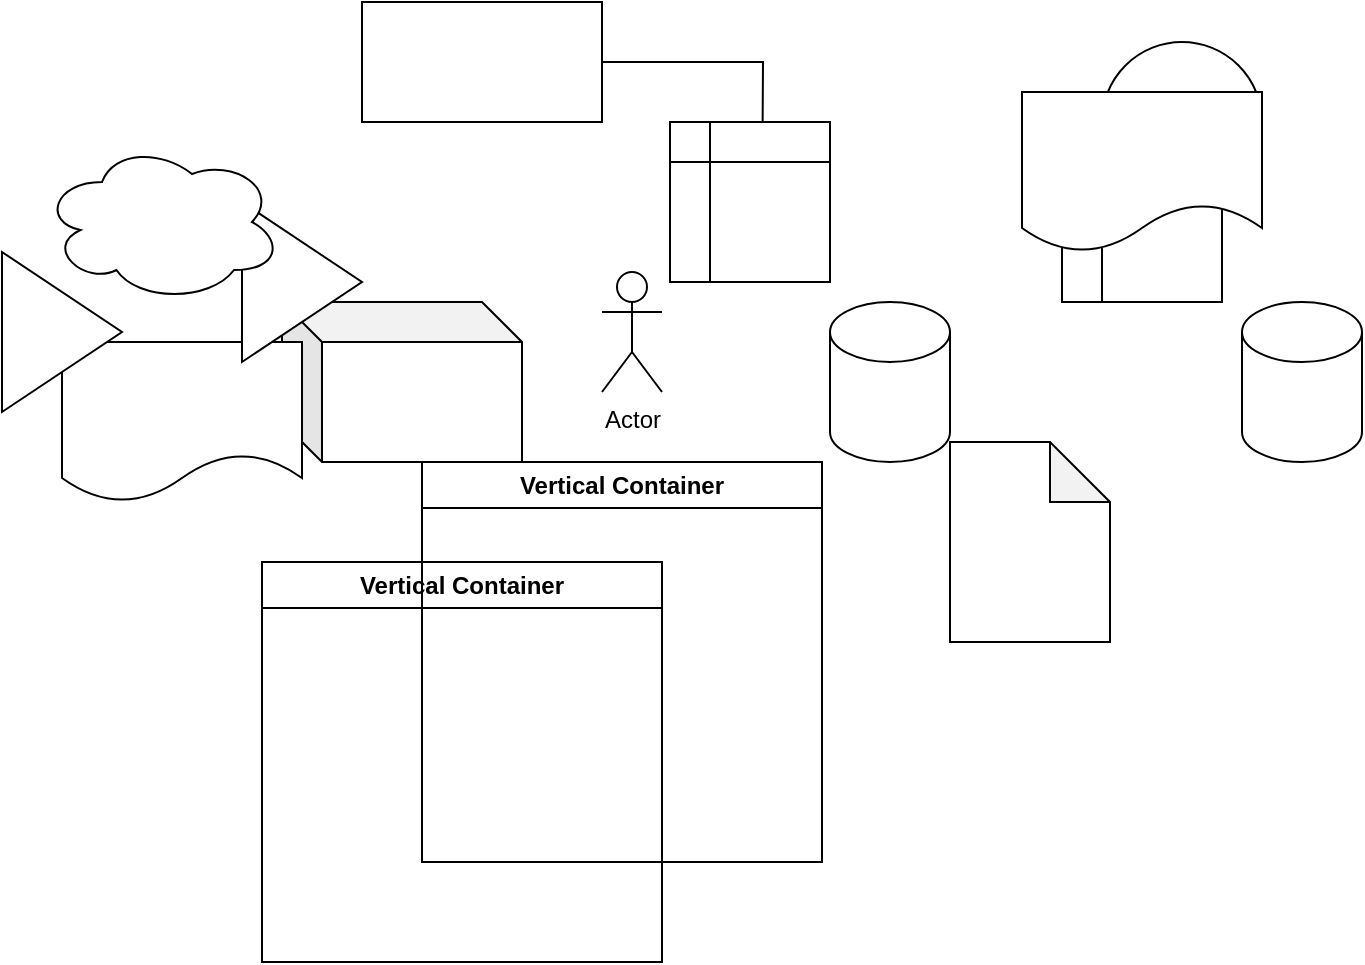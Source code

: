 <mxfile version="24.2.1" type="github">
  <diagram name="Σελίδα-1" id="R1rE6CsIk4Tn38kf-Vfa">
    <mxGraphModel dx="1877" dy="557" grid="1" gridSize="10" guides="1" tooltips="1" connect="1" arrows="1" fold="1" page="1" pageScale="1" pageWidth="827" pageHeight="1169" math="0" shadow="0">
      <root>
        <mxCell id="0" />
        <mxCell id="1" parent="0" />
        <mxCell id="Zs5-TfqRUspG0sK_YeRj-2" style="edgeStyle=orthogonalEdgeStyle;rounded=0;orthogonalLoop=1;jettySize=auto;html=1;" parent="1" source="Zs5-TfqRUspG0sK_YeRj-1" edge="1">
          <mxGeometry relative="1" as="geometry">
            <mxPoint x="320" y="560" as="targetPoint" />
          </mxGeometry>
        </mxCell>
        <mxCell id="Zs5-TfqRUspG0sK_YeRj-1" value="" style="rounded=0;whiteSpace=wrap;html=1;" parent="1" vertex="1">
          <mxGeometry x="120" y="450" width="120" height="60" as="geometry" />
        </mxCell>
        <mxCell id="Zs5-TfqRUspG0sK_YeRj-3" value="" style="ellipse;whiteSpace=wrap;html=1;aspect=fixed;" parent="1" vertex="1">
          <mxGeometry x="490" y="470" width="80" height="80" as="geometry" />
        </mxCell>
        <mxCell id="Zs5-TfqRUspG0sK_YeRj-4" value="" style="shape=cylinder3;whiteSpace=wrap;html=1;boundedLbl=1;backgroundOutline=1;size=15;" parent="1" vertex="1">
          <mxGeometry x="560" y="600" width="60" height="80" as="geometry" />
        </mxCell>
        <mxCell id="pm6gfdA33jTRaZu8KEkV-1" value="Vertical Container" style="swimlane;whiteSpace=wrap;html=1;" vertex="1" parent="1">
          <mxGeometry x="70" y="730" width="200" height="200" as="geometry" />
        </mxCell>
        <mxCell id="pm6gfdA33jTRaZu8KEkV-2" value="Vertical Container" style="swimlane;whiteSpace=wrap;html=1;" vertex="1" parent="1">
          <mxGeometry x="150" y="680" width="200" height="200" as="geometry" />
        </mxCell>
        <mxCell id="pm6gfdA33jTRaZu8KEkV-3" value="" style="shape=note;whiteSpace=wrap;html=1;backgroundOutline=1;darkOpacity=0.05;" vertex="1" parent="1">
          <mxGeometry x="414" y="670" width="80" height="100" as="geometry" />
        </mxCell>
        <mxCell id="pm6gfdA33jTRaZu8KEkV-4" value="Actor" style="shape=umlActor;verticalLabelPosition=bottom;verticalAlign=top;html=1;outlineConnect=0;" vertex="1" parent="1">
          <mxGeometry x="240" y="585" width="30" height="60" as="geometry" />
        </mxCell>
        <mxCell id="pm6gfdA33jTRaZu8KEkV-5" value="" style="shape=cube;whiteSpace=wrap;html=1;boundedLbl=1;backgroundOutline=1;darkOpacity=0.05;darkOpacity2=0.1;" vertex="1" parent="1">
          <mxGeometry x="80" y="600" width="120" height="80" as="geometry" />
        </mxCell>
        <mxCell id="pm6gfdA33jTRaZu8KEkV-6" value="" style="shape=document;whiteSpace=wrap;html=1;boundedLbl=1;" vertex="1" parent="1">
          <mxGeometry x="-30" y="620" width="120" height="80" as="geometry" />
        </mxCell>
        <mxCell id="pm6gfdA33jTRaZu8KEkV-7" value="" style="shape=cylinder3;whiteSpace=wrap;html=1;boundedLbl=1;backgroundOutline=1;size=15;" vertex="1" parent="1">
          <mxGeometry x="354" y="600" width="60" height="80" as="geometry" />
        </mxCell>
        <mxCell id="pm6gfdA33jTRaZu8KEkV-8" value="" style="shape=internalStorage;whiteSpace=wrap;html=1;backgroundOutline=1;" vertex="1" parent="1">
          <mxGeometry x="470" y="520" width="80" height="80" as="geometry" />
        </mxCell>
        <mxCell id="pm6gfdA33jTRaZu8KEkV-9" value="" style="triangle;whiteSpace=wrap;html=1;" vertex="1" parent="1">
          <mxGeometry x="-60" y="575" width="60" height="80" as="geometry" />
        </mxCell>
        <mxCell id="pm6gfdA33jTRaZu8KEkV-10" value="" style="shape=document;whiteSpace=wrap;html=1;boundedLbl=1;" vertex="1" parent="1">
          <mxGeometry x="450" y="495" width="120" height="80" as="geometry" />
        </mxCell>
        <mxCell id="pm6gfdA33jTRaZu8KEkV-11" value="" style="triangle;whiteSpace=wrap;html=1;" vertex="1" parent="1">
          <mxGeometry x="60" y="550" width="60" height="80" as="geometry" />
        </mxCell>
        <mxCell id="pm6gfdA33jTRaZu8KEkV-12" value="" style="shape=internalStorage;whiteSpace=wrap;html=1;backgroundOutline=1;" vertex="1" parent="1">
          <mxGeometry x="274" y="510" width="80" height="80" as="geometry" />
        </mxCell>
        <mxCell id="pm6gfdA33jTRaZu8KEkV-13" value="" style="ellipse;shape=cloud;whiteSpace=wrap;html=1;" vertex="1" parent="1">
          <mxGeometry x="-40" y="520" width="120" height="80" as="geometry" />
        </mxCell>
      </root>
    </mxGraphModel>
  </diagram>
</mxfile>
